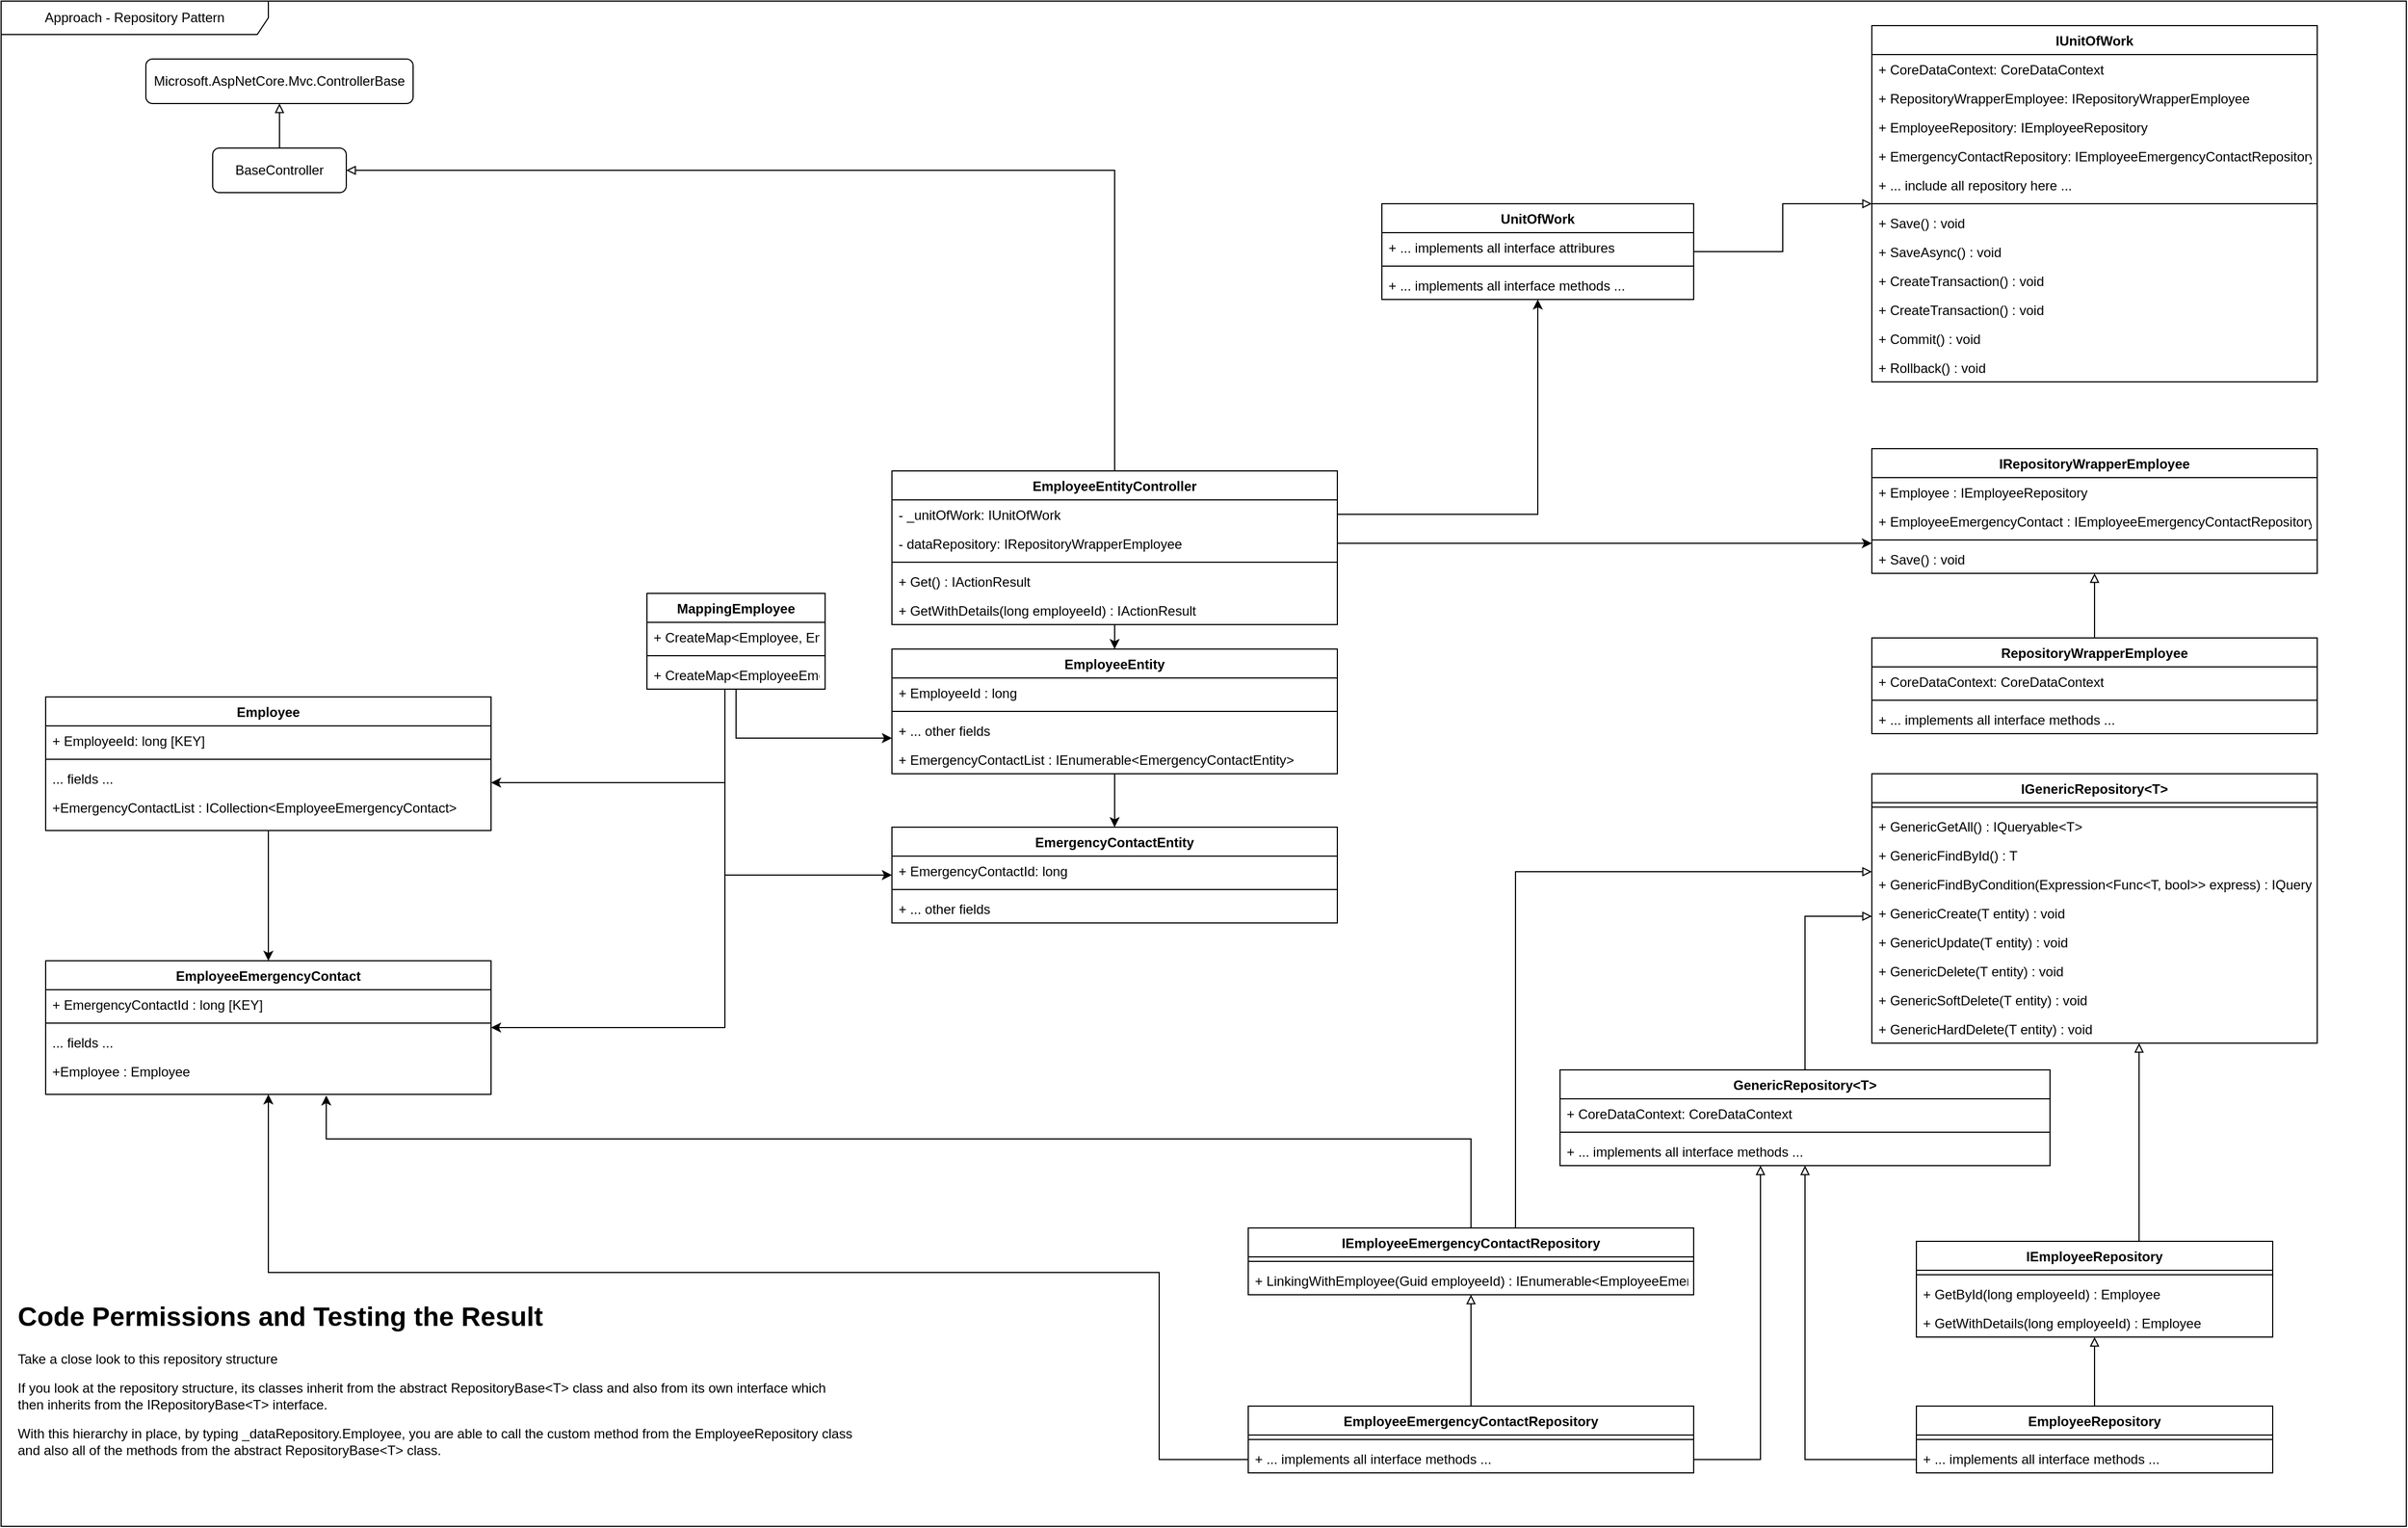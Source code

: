 <mxfile version="14.6.13" type="device"><diagram id="-xE0SpHGRFfNiGEwPOBb" name="Repository Pattern"><mxGraphModel dx="2522" dy="1664" grid="1" gridSize="10" guides="1" tooltips="1" connect="1" arrows="1" fold="1" page="1" pageScale="1" pageWidth="1100" pageHeight="850" math="0" shadow="0"><root><mxCell id="0"/><mxCell id="1" parent="0"/><mxCell id="3WTN_ZqksH0oqzCxYdkI-3" value="Approach - Repository Pattern" style="shape=umlFrame;whiteSpace=wrap;html=1;width=240;height=30;" parent="1" vertex="1"><mxGeometry x="-1080" y="-782" width="2160" height="1370" as="geometry"/></mxCell><mxCell id="3EbGwQDlA0uMmOd-HhpV-9" style="edgeStyle=orthogonalEdgeStyle;rounded=0;orthogonalLoop=1;jettySize=auto;html=1;endArrow=block;endFill=0;" parent="1" source="oPKTMJnQynJNkAVDHg13-62" target="KchHgnVLEKXtJNJPqGqU-24" edge="1"><mxGeometry relative="1" as="geometry"><mxPoint x="580" y="-170" as="sourcePoint"/><mxPoint x="760" y="-70" as="targetPoint"/><Array as="points"><mxPoint x="540" y="40"/></Array></mxGeometry></mxCell><mxCell id="3EbGwQDlA0uMmOd-HhpV-5" value="Microsoft.AspNetCore.Mvc.ControllerBase" style="rounded=1;whiteSpace=wrap;html=1;" parent="1" vertex="1"><mxGeometry x="-950" y="-730" width="240" height="40" as="geometry"/></mxCell><mxCell id="3EbGwQDlA0uMmOd-HhpV-6" value="BaseController" style="rounded=1;whiteSpace=wrap;html=1;" parent="1" vertex="1"><mxGeometry x="-890" y="-650" width="120" height="40" as="geometry"/></mxCell><mxCell id="oPKTMJnQynJNkAVDHg13-89" style="edgeStyle=orthogonalEdgeStyle;rounded=0;orthogonalLoop=1;jettySize=auto;html=1;" parent="1" source="3WTN_ZqksH0oqzCxYdkI-4" target="oPKTMJnQynJNkAVDHg13-77" edge="1"><mxGeometry relative="1" as="geometry"><Array as="points"><mxPoint x="-40" y="528"/><mxPoint x="-40" y="360"/><mxPoint x="-840" y="360"/></Array></mxGeometry></mxCell><mxCell id="3EbGwQDlA0uMmOd-HhpV-15" style="edgeStyle=orthogonalEdgeStyle;rounded=0;orthogonalLoop=1;jettySize=auto;html=1;endArrow=block;endFill=0;" parent="1" source="3WTN_ZqksH0oqzCxYdkI-4" target="oPKTMJnQynJNkAVDHg13-62" edge="1"><mxGeometry relative="1" as="geometry"><mxPoint x="470" y="-200" as="sourcePoint"/><mxPoint x="580" y="-220" as="targetPoint"/><Array as="points"><mxPoint x="500" y="528"/></Array></mxGeometry></mxCell><mxCell id="3EbGwQDlA0uMmOd-HhpV-16" style="edgeStyle=orthogonalEdgeStyle;rounded=0;orthogonalLoop=1;jettySize=auto;html=1;endArrow=block;endFill=0;" parent="1" source="oPKTMJnQynJNkAVDHg13-72" target="oPKTMJnQynJNkAVDHg13-62" edge="1"><mxGeometry relative="1" as="geometry"><mxPoint x="800" y="270" as="sourcePoint"/><mxPoint x="580" y="-130" as="targetPoint"/><Array as="points"><mxPoint x="540" y="528"/></Array></mxGeometry></mxCell><mxCell id="3EbGwQDlA0uMmOd-HhpV-20" style="edgeStyle=orthogonalEdgeStyle;rounded=0;orthogonalLoop=1;jettySize=auto;html=1;endArrow=block;endFill=0;exitX=0.5;exitY=0;exitDx=0;exitDy=0;" parent="1" source="oPKTMJnQynJNkAVDHg13-72" target="oPKTMJnQynJNkAVDHg13-55" edge="1"><mxGeometry relative="1" as="geometry"><mxPoint x="860" y="60" as="sourcePoint"/><mxPoint x="790" y="-360" as="targetPoint"/></mxGeometry></mxCell><mxCell id="3EbGwQDlA0uMmOd-HhpV-22" style="edgeStyle=orthogonalEdgeStyle;rounded=0;orthogonalLoop=1;jettySize=auto;html=1;entryX=0.5;entryY=1;entryDx=0;entryDy=0;endArrow=block;endFill=0;exitX=0.5;exitY=0;exitDx=0;exitDy=0;" parent="1" source="3EbGwQDlA0uMmOd-HhpV-6" target="3EbGwQDlA0uMmOd-HhpV-5" edge="1"><mxGeometry relative="1" as="geometry"><mxPoint x="-830" y="-480" as="sourcePoint"/><mxPoint x="-830" y="-560" as="targetPoint"/></mxGeometry></mxCell><mxCell id="3EbGwQDlA0uMmOd-HhpV-24" style="edgeStyle=orthogonalEdgeStyle;rounded=0;orthogonalLoop=1;jettySize=auto;html=1;endArrow=block;endFill=0;exitX=0.5;exitY=0;exitDx=0;exitDy=0;" parent="1" source="0wNYfh6rnIoaVzltZl9L-5" target="oPKTMJnQynJNkAVDHg13-48" edge="1"><mxGeometry relative="1" as="geometry"><mxPoint x="800" y="-560" as="sourcePoint"/></mxGeometry></mxCell><mxCell id="3EbGwQDlA0uMmOd-HhpV-28" style="edgeStyle=orthogonalEdgeStyle;rounded=0;orthogonalLoop=1;jettySize=auto;html=1;endArrow=block;endFill=0;" parent="1" source="oPKTMJnQynJNkAVDHg13-83" target="KchHgnVLEKXtJNJPqGqU-24" edge="1"><mxGeometry relative="1" as="geometry"><mxPoint x="160.0" y="70" as="sourcePoint"/><mxPoint x="430" y="-280" as="targetPoint"/><Array as="points"><mxPoint x="280"/></Array></mxGeometry></mxCell><mxCell id="3EbGwQDlA0uMmOd-HhpV-30" style="edgeStyle=orthogonalEdgeStyle;rounded=0;orthogonalLoop=1;jettySize=auto;html=1;endArrow=block;endFill=0;" parent="1" source="3WTN_ZqksH0oqzCxYdkI-4" target="oPKTMJnQynJNkAVDHg13-83" edge="1"><mxGeometry relative="1" as="geometry"><mxPoint x="390" y="280" as="sourcePoint"/><mxPoint x="160.0" y="110" as="targetPoint"/></mxGeometry></mxCell><mxCell id="oPKTMJnQynJNkAVDHg13-82" style="edgeStyle=orthogonalEdgeStyle;rounded=0;orthogonalLoop=1;jettySize=auto;html=1;" parent="1" source="oPKTMJnQynJNkAVDHg13-1" target="oPKTMJnQynJNkAVDHg13-77" edge="1"><mxGeometry relative="1" as="geometry"><Array as="points"><mxPoint x="-840" y="20"/><mxPoint x="-840" y="20"/></Array></mxGeometry></mxCell><mxCell id="oPKTMJnQynJNkAVDHg13-1" value="Employee" style="swimlane;fontStyle=1;align=center;verticalAlign=top;childLayout=stackLayout;horizontal=1;startSize=26;horizontalStack=0;resizeParent=1;resizeParentMax=0;resizeLast=0;collapsible=1;marginBottom=0;" parent="1" vertex="1"><mxGeometry x="-1040" y="-157" width="400" height="120" as="geometry"><mxRectangle x="880" y="300" width="100" height="26" as="alternateBounds"/></mxGeometry></mxCell><mxCell id="oPKTMJnQynJNkAVDHg13-2" value="+ EmployeeId: long [KEY]" style="text;strokeColor=none;fillColor=none;align=left;verticalAlign=top;spacingLeft=4;spacingRight=4;overflow=hidden;rotatable=0;points=[[0,0.5],[1,0.5]];portConstraint=eastwest;" parent="oPKTMJnQynJNkAVDHg13-1" vertex="1"><mxGeometry y="26" width="400" height="26" as="geometry"/></mxCell><mxCell id="oPKTMJnQynJNkAVDHg13-3" value="" style="line;strokeWidth=1;fillColor=none;align=left;verticalAlign=middle;spacingTop=-1;spacingLeft=3;spacingRight=3;rotatable=0;labelPosition=right;points=[];portConstraint=eastwest;" parent="oPKTMJnQynJNkAVDHg13-1" vertex="1"><mxGeometry y="52" width="400" height="8" as="geometry"/></mxCell><mxCell id="oPKTMJnQynJNkAVDHg13-4" value="... fields ..." style="text;strokeColor=none;fillColor=none;align=left;verticalAlign=top;spacingLeft=4;spacingRight=4;overflow=hidden;rotatable=0;points=[[0,0.5],[1,0.5]];portConstraint=eastwest;" parent="oPKTMJnQynJNkAVDHg13-1" vertex="1"><mxGeometry y="60" width="400" height="26" as="geometry"/></mxCell><mxCell id="oPKTMJnQynJNkAVDHg13-5" value="+EmergencyContactList : ICollection&lt;EmployeeEmergencyContact&gt;" style="text;strokeColor=none;fillColor=none;align=left;verticalAlign=top;spacingLeft=4;spacingRight=4;overflow=hidden;rotatable=0;points=[[0,0.5],[1,0.5]];portConstraint=eastwest;" parent="oPKTMJnQynJNkAVDHg13-1" vertex="1"><mxGeometry y="86" width="400" height="34" as="geometry"/></mxCell><mxCell id="oPKTMJnQynJNkAVDHg13-15" value="EmployeeEntityController" style="swimlane;fontStyle=1;align=center;verticalAlign=top;childLayout=stackLayout;horizontal=1;startSize=26;horizontalStack=0;resizeParent=1;resizeParentMax=0;resizeLast=0;collapsible=1;marginBottom=0;" parent="1" vertex="1"><mxGeometry x="-280" y="-360" width="400" height="138" as="geometry"><mxRectangle x="880" y="300" width="100" height="26" as="alternateBounds"/></mxGeometry></mxCell><mxCell id="oPKTMJnQynJNkAVDHg13-16" value="- _unitOfWork: IUnitOfWork" style="text;strokeColor=none;fillColor=none;align=left;verticalAlign=top;spacingLeft=4;spacingRight=4;overflow=hidden;rotatable=0;points=[[0,0.5],[1,0.5]];portConstraint=eastwest;" parent="oPKTMJnQynJNkAVDHg13-15" vertex="1"><mxGeometry y="26" width="400" height="26" as="geometry"/></mxCell><mxCell id="0wNYfh6rnIoaVzltZl9L-11" value="- dataRepository: IRepositoryWrapperEmployee" style="text;strokeColor=none;fillColor=none;align=left;verticalAlign=top;spacingLeft=4;spacingRight=4;overflow=hidden;rotatable=0;points=[[0,0.5],[1,0.5]];portConstraint=eastwest;" parent="oPKTMJnQynJNkAVDHg13-15" vertex="1"><mxGeometry y="52" width="400" height="26" as="geometry"/></mxCell><mxCell id="oPKTMJnQynJNkAVDHg13-17" value="" style="line;strokeWidth=1;fillColor=none;align=left;verticalAlign=middle;spacingTop=-1;spacingLeft=3;spacingRight=3;rotatable=0;labelPosition=right;points=[];portConstraint=eastwest;" parent="oPKTMJnQynJNkAVDHg13-15" vertex="1"><mxGeometry y="78" width="400" height="8" as="geometry"/></mxCell><mxCell id="oPKTMJnQynJNkAVDHg13-18" value="+ Get() : IActionResult" style="text;strokeColor=none;fillColor=none;align=left;verticalAlign=top;spacingLeft=4;spacingRight=4;overflow=hidden;rotatable=0;points=[[0,0.5],[1,0.5]];portConstraint=eastwest;" parent="oPKTMJnQynJNkAVDHg13-15" vertex="1"><mxGeometry y="86" width="400" height="26" as="geometry"/></mxCell><mxCell id="oPKTMJnQynJNkAVDHg13-19" value="+ GetWithDetails(long employeeId) : IActionResult" style="text;strokeColor=none;fillColor=none;align=left;verticalAlign=top;spacingLeft=4;spacingRight=4;overflow=hidden;rotatable=0;points=[[0,0.5],[1,0.5]];portConstraint=eastwest;" parent="oPKTMJnQynJNkAVDHg13-15" vertex="1"><mxGeometry y="112" width="400" height="26" as="geometry"/></mxCell><mxCell id="oPKTMJnQynJNkAVDHg13-23" style="edgeStyle=orthogonalEdgeStyle;rounded=0;orthogonalLoop=1;jettySize=auto;html=1;entryX=1;entryY=0.5;entryDx=0;entryDy=0;endArrow=block;endFill=0;exitX=0.5;exitY=0;exitDx=0;exitDy=0;" parent="1" source="oPKTMJnQynJNkAVDHg13-15" target="3EbGwQDlA0uMmOd-HhpV-6" edge="1"><mxGeometry relative="1" as="geometry"><mxPoint x="-840" y="-540" as="sourcePoint"/><mxPoint x="-840" y="-670" as="targetPoint"/></mxGeometry></mxCell><mxCell id="NgZm5-vNyq_lM0JzqNb0-11" style="edgeStyle=orthogonalEdgeStyle;rounded=0;orthogonalLoop=1;jettySize=auto;html=1;entryX=0.5;entryY=0;entryDx=0;entryDy=0;" parent="1" source="oPKTMJnQynJNkAVDHg13-25" target="NgZm5-vNyq_lM0JzqNb0-6" edge="1"><mxGeometry relative="1" as="geometry"/></mxCell><mxCell id="oPKTMJnQynJNkAVDHg13-25" value="EmployeeEntity" style="swimlane;fontStyle=1;align=center;verticalAlign=top;childLayout=stackLayout;horizontal=1;startSize=26;horizontalStack=0;resizeParent=1;resizeParentMax=0;resizeLast=0;collapsible=1;marginBottom=0;" parent="1" vertex="1"><mxGeometry x="-280" y="-200" width="400" height="112" as="geometry"><mxRectangle x="880" y="300" width="100" height="26" as="alternateBounds"/></mxGeometry></mxCell><mxCell id="oPKTMJnQynJNkAVDHg13-26" value="+ EmployeeId : long" style="text;strokeColor=none;fillColor=none;align=left;verticalAlign=top;spacingLeft=4;spacingRight=4;overflow=hidden;rotatable=0;points=[[0,0.5],[1,0.5]];portConstraint=eastwest;" parent="oPKTMJnQynJNkAVDHg13-25" vertex="1"><mxGeometry y="26" width="400" height="26" as="geometry"/></mxCell><mxCell id="oPKTMJnQynJNkAVDHg13-27" value="" style="line;strokeWidth=1;fillColor=none;align=left;verticalAlign=middle;spacingTop=-1;spacingLeft=3;spacingRight=3;rotatable=0;labelPosition=right;points=[];portConstraint=eastwest;" parent="oPKTMJnQynJNkAVDHg13-25" vertex="1"><mxGeometry y="52" width="400" height="8" as="geometry"/></mxCell><mxCell id="oPKTMJnQynJNkAVDHg13-28" value="+ ... other fields" style="text;strokeColor=none;fillColor=none;align=left;verticalAlign=top;spacingLeft=4;spacingRight=4;overflow=hidden;rotatable=0;points=[[0,0.5],[1,0.5]];portConstraint=eastwest;" parent="oPKTMJnQynJNkAVDHg13-25" vertex="1"><mxGeometry y="60" width="400" height="26" as="geometry"/></mxCell><mxCell id="oPKTMJnQynJNkAVDHg13-29" value="+ EmergencyContactList : IEnumerable&lt;EmergencyContactEntity&gt;" style="text;strokeColor=none;fillColor=none;align=left;verticalAlign=top;spacingLeft=4;spacingRight=4;overflow=hidden;rotatable=0;points=[[0,0.5],[1,0.5]];portConstraint=eastwest;" parent="oPKTMJnQynJNkAVDHg13-25" vertex="1"><mxGeometry y="86" width="400" height="26" as="geometry"/></mxCell><mxCell id="oPKTMJnQynJNkAVDHg13-30" style="edgeStyle=orthogonalEdgeStyle;rounded=0;orthogonalLoop=1;jettySize=auto;html=1;endArrow=classic;endFill=1;" parent="1" source="oPKTMJnQynJNkAVDHg13-15" target="oPKTMJnQynJNkAVDHg13-25" edge="1"><mxGeometry relative="1" as="geometry"><mxPoint x="-830" y="-270" as="targetPoint"/><mxPoint x="-830" y="-360" as="sourcePoint"/></mxGeometry></mxCell><mxCell id="oPKTMJnQynJNkAVDHg13-48" value="IRepositoryWrapperEmployee" style="swimlane;fontStyle=1;align=center;verticalAlign=top;childLayout=stackLayout;horizontal=1;startSize=26;horizontalStack=0;resizeParent=1;resizeParentMax=0;resizeLast=0;collapsible=1;marginBottom=0;" parent="1" vertex="1"><mxGeometry x="600" y="-380" width="400" height="112" as="geometry"><mxRectangle x="880" y="300" width="100" height="26" as="alternateBounds"/></mxGeometry></mxCell><mxCell id="oPKTMJnQynJNkAVDHg13-49" value="+ Employee : IEmployeeRepository" style="text;strokeColor=none;fillColor=none;align=left;verticalAlign=top;spacingLeft=4;spacingRight=4;overflow=hidden;rotatable=0;points=[[0,0.5],[1,0.5]];portConstraint=eastwest;" parent="oPKTMJnQynJNkAVDHg13-48" vertex="1"><mxGeometry y="26" width="400" height="26" as="geometry"/></mxCell><mxCell id="oPKTMJnQynJNkAVDHg13-51" value="+ EmployeeEmergencyContact : IEmployeeEmergencyContactRepository" style="text;strokeColor=none;fillColor=none;align=left;verticalAlign=top;spacingLeft=4;spacingRight=4;overflow=hidden;rotatable=0;points=[[0,0.5],[1,0.5]];portConstraint=eastwest;" parent="oPKTMJnQynJNkAVDHg13-48" vertex="1"><mxGeometry y="52" width="400" height="26" as="geometry"/></mxCell><mxCell id="oPKTMJnQynJNkAVDHg13-50" value="" style="line;strokeWidth=1;fillColor=none;align=left;verticalAlign=middle;spacingTop=-1;spacingLeft=3;spacingRight=3;rotatable=0;labelPosition=right;points=[];portConstraint=eastwest;" parent="oPKTMJnQynJNkAVDHg13-48" vertex="1"><mxGeometry y="78" width="400" height="8" as="geometry"/></mxCell><mxCell id="oPKTMJnQynJNkAVDHg13-52" value="+ Save() : void" style="text;strokeColor=none;fillColor=none;align=left;verticalAlign=top;spacingLeft=4;spacingRight=4;overflow=hidden;rotatable=0;points=[[0,0.5],[1,0.5]];portConstraint=eastwest;" parent="oPKTMJnQynJNkAVDHg13-48" vertex="1"><mxGeometry y="86" width="400" height="26" as="geometry"/></mxCell><mxCell id="oPKTMJnQynJNkAVDHg13-54" style="edgeStyle=orthogonalEdgeStyle;rounded=0;orthogonalLoop=1;jettySize=auto;html=1;endArrow=block;endFill=0;exitX=0.5;exitY=0;exitDx=0;exitDy=0;" parent="1" source="oPKTMJnQynJNkAVDHg13-55" target="KchHgnVLEKXtJNJPqGqU-24" edge="1"><mxGeometry relative="1" as="geometry"><mxPoint x="760" y="-210" as="sourcePoint"/><mxPoint x="330" y="-296" as="targetPoint"/><Array as="points"><mxPoint x="840" y="332"/></Array></mxGeometry></mxCell><mxCell id="oPKTMJnQynJNkAVDHg13-55" value="IEmployeeRepository" style="swimlane;fontStyle=1;align=center;verticalAlign=top;childLayout=stackLayout;horizontal=1;startSize=26;horizontalStack=0;resizeParent=1;resizeParentMax=0;resizeLast=0;collapsible=1;marginBottom=0;" parent="1" vertex="1"><mxGeometry x="640" y="332" width="320" height="86" as="geometry"><mxRectangle x="880" y="300" width="100" height="26" as="alternateBounds"/></mxGeometry></mxCell><mxCell id="oPKTMJnQynJNkAVDHg13-56" value="" style="line;strokeWidth=1;fillColor=none;align=left;verticalAlign=middle;spacingTop=-1;spacingLeft=3;spacingRight=3;rotatable=0;labelPosition=right;points=[];portConstraint=eastwest;" parent="oPKTMJnQynJNkAVDHg13-55" vertex="1"><mxGeometry y="26" width="320" height="8" as="geometry"/></mxCell><mxCell id="oPKTMJnQynJNkAVDHg13-59" value="+ GetById(long employeeId) : Employee" style="text;strokeColor=none;fillColor=none;align=left;verticalAlign=top;spacingLeft=4;spacingRight=4;overflow=hidden;rotatable=0;points=[[0,0.5],[1,0.5]];portConstraint=eastwest;" parent="oPKTMJnQynJNkAVDHg13-55" vertex="1"><mxGeometry y="34" width="320" height="26" as="geometry"/></mxCell><mxCell id="oPKTMJnQynJNkAVDHg13-61" value="+ GetWithDetails(long employeeId) : Employee" style="text;strokeColor=none;fillColor=none;align=left;verticalAlign=top;spacingLeft=4;spacingRight=4;overflow=hidden;rotatable=0;points=[[0,0.5],[1,0.5]];portConstraint=eastwest;" parent="oPKTMJnQynJNkAVDHg13-55" vertex="1"><mxGeometry y="60" width="320" height="26" as="geometry"/></mxCell><mxCell id="oPKTMJnQynJNkAVDHg13-62" value="GenericRepository&lt;T&gt;" style="swimlane;fontStyle=1;align=center;verticalAlign=top;childLayout=stackLayout;horizontal=1;startSize=26;horizontalStack=0;resizeParent=1;resizeParentMax=0;resizeLast=0;collapsible=1;marginBottom=0;" parent="1" vertex="1"><mxGeometry x="320" y="178" width="440" height="86" as="geometry"><mxRectangle x="880" y="300" width="100" height="26" as="alternateBounds"/></mxGeometry></mxCell><mxCell id="oPKTMJnQynJNkAVDHg13-64" value="+ CoreDataContext: CoreDataContext" style="text;strokeColor=none;fillColor=none;align=left;verticalAlign=top;spacingLeft=4;spacingRight=4;overflow=hidden;rotatable=0;points=[[0,0.5],[1,0.5]];portConstraint=eastwest;" parent="oPKTMJnQynJNkAVDHg13-62" vertex="1"><mxGeometry y="26" width="440" height="26" as="geometry"/></mxCell><mxCell id="oPKTMJnQynJNkAVDHg13-63" value="" style="line;strokeWidth=1;fillColor=none;align=left;verticalAlign=middle;spacingTop=-1;spacingLeft=3;spacingRight=3;rotatable=0;labelPosition=right;points=[];portConstraint=eastwest;" parent="oPKTMJnQynJNkAVDHg13-62" vertex="1"><mxGeometry y="52" width="440" height="8" as="geometry"/></mxCell><mxCell id="oPKTMJnQynJNkAVDHg13-65" value="+ ... implements all interface methods ..." style="text;strokeColor=none;fillColor=none;align=left;verticalAlign=top;spacingLeft=4;spacingRight=4;overflow=hidden;rotatable=0;points=[[0,0.5],[1,0.5]];portConstraint=eastwest;" parent="oPKTMJnQynJNkAVDHg13-62" vertex="1"><mxGeometry y="60" width="440" height="26" as="geometry"/></mxCell><mxCell id="oPKTMJnQynJNkAVDHg13-71" value="&lt;h1&gt;Code Permissions and Testing the Result&lt;/h1&gt;&lt;p&gt;Take a close look to this repository structure&lt;/p&gt;&lt;p&gt;If you look at the repository structure, its classes inherit from the abstract RepositoryBase&amp;lt;T&amp;gt; class and also from its own interface which then inherits from the IRepositoryBase&amp;lt;T&amp;gt; interface.&amp;nbsp;&lt;/p&gt;&lt;p&gt;With this hierarchy in place, by typing _dataRepository.Employee, you are able to call the custom method from the EmployeeRepository class and also all of the methods from the abstract RepositoryBase&amp;lt;T&amp;gt; class.&lt;/p&gt;" style="text;html=1;strokeColor=none;fillColor=none;spacing=5;spacingTop=-20;whiteSpace=wrap;overflow=hidden;rounded=0;" parent="1" vertex="1"><mxGeometry x="-1070" y="380" width="760" height="200" as="geometry"/></mxCell><mxCell id="oPKTMJnQynJNkAVDHg13-72" value="EmployeeRepository" style="swimlane;fontStyle=1;align=center;verticalAlign=top;childLayout=stackLayout;horizontal=1;startSize=26;horizontalStack=0;resizeParent=1;resizeParentMax=0;resizeLast=0;collapsible=1;marginBottom=0;" parent="1" vertex="1"><mxGeometry x="640" y="480" width="320" height="60" as="geometry"><mxRectangle x="880" y="300" width="100" height="26" as="alternateBounds"/></mxGeometry></mxCell><mxCell id="oPKTMJnQynJNkAVDHg13-73" value="" style="line;strokeWidth=1;fillColor=none;align=left;verticalAlign=middle;spacingTop=-1;spacingLeft=3;spacingRight=3;rotatable=0;labelPosition=right;points=[];portConstraint=eastwest;" parent="oPKTMJnQynJNkAVDHg13-72" vertex="1"><mxGeometry y="26" width="320" height="8" as="geometry"/></mxCell><mxCell id="oPKTMJnQynJNkAVDHg13-74" value="+ ... implements all interface methods ..." style="text;strokeColor=none;fillColor=none;align=left;verticalAlign=top;spacingLeft=4;spacingRight=4;overflow=hidden;rotatable=0;points=[[0,0.5],[1,0.5]];portConstraint=eastwest;" parent="oPKTMJnQynJNkAVDHg13-72" vertex="1"><mxGeometry y="34" width="320" height="26" as="geometry"/></mxCell><mxCell id="oPKTMJnQynJNkAVDHg13-77" value="EmployeeEmergencyContact" style="swimlane;fontStyle=1;align=center;verticalAlign=top;childLayout=stackLayout;horizontal=1;startSize=26;horizontalStack=0;resizeParent=1;resizeParentMax=0;resizeLast=0;collapsible=1;marginBottom=0;" parent="1" vertex="1"><mxGeometry x="-1040" y="80" width="400" height="120" as="geometry"><mxRectangle x="880" y="300" width="100" height="26" as="alternateBounds"/></mxGeometry></mxCell><mxCell id="oPKTMJnQynJNkAVDHg13-78" value="+ EmergencyContactId : long [KEY]" style="text;strokeColor=none;fillColor=none;align=left;verticalAlign=top;spacingLeft=4;spacingRight=4;overflow=hidden;rotatable=0;points=[[0,0.5],[1,0.5]];portConstraint=eastwest;" parent="oPKTMJnQynJNkAVDHg13-77" vertex="1"><mxGeometry y="26" width="400" height="26" as="geometry"/></mxCell><mxCell id="oPKTMJnQynJNkAVDHg13-79" value="" style="line;strokeWidth=1;fillColor=none;align=left;verticalAlign=middle;spacingTop=-1;spacingLeft=3;spacingRight=3;rotatable=0;labelPosition=right;points=[];portConstraint=eastwest;" parent="oPKTMJnQynJNkAVDHg13-77" vertex="1"><mxGeometry y="52" width="400" height="8" as="geometry"/></mxCell><mxCell id="oPKTMJnQynJNkAVDHg13-80" value="... fields ..." style="text;strokeColor=none;fillColor=none;align=left;verticalAlign=top;spacingLeft=4;spacingRight=4;overflow=hidden;rotatable=0;points=[[0,0.5],[1,0.5]];portConstraint=eastwest;" parent="oPKTMJnQynJNkAVDHg13-77" vertex="1"><mxGeometry y="60" width="400" height="26" as="geometry"/></mxCell><mxCell id="oPKTMJnQynJNkAVDHg13-81" value="+Employee : Employee" style="text;strokeColor=none;fillColor=none;align=left;verticalAlign=top;spacingLeft=4;spacingRight=4;overflow=hidden;rotatable=0;points=[[0,0.5],[1,0.5]];portConstraint=eastwest;" parent="oPKTMJnQynJNkAVDHg13-77" vertex="1"><mxGeometry y="86" width="400" height="34" as="geometry"/></mxCell><mxCell id="oPKTMJnQynJNkAVDHg13-88" style="edgeStyle=orthogonalEdgeStyle;rounded=0;orthogonalLoop=1;jettySize=auto;html=1;entryX=0.63;entryY=1.029;entryDx=0;entryDy=0;entryPerimeter=0;" parent="1" source="oPKTMJnQynJNkAVDHg13-83" target="oPKTMJnQynJNkAVDHg13-81" edge="1"><mxGeometry relative="1" as="geometry"><Array as="points"><mxPoint x="-788" y="240"/></Array></mxGeometry></mxCell><mxCell id="oPKTMJnQynJNkAVDHg13-83" value="IEmployeeEmergencyContactRepository" style="swimlane;fontStyle=1;align=center;verticalAlign=top;childLayout=stackLayout;horizontal=1;startSize=26;horizontalStack=0;resizeParent=1;resizeParentMax=0;resizeLast=0;collapsible=1;marginBottom=0;" parent="1" vertex="1"><mxGeometry x="40" y="320" width="400" height="60" as="geometry"><mxRectangle x="880" y="300" width="100" height="26" as="alternateBounds"/></mxGeometry></mxCell><mxCell id="oPKTMJnQynJNkAVDHg13-84" value="" style="line;strokeWidth=1;fillColor=none;align=left;verticalAlign=middle;spacingTop=-1;spacingLeft=3;spacingRight=3;rotatable=0;labelPosition=right;points=[];portConstraint=eastwest;" parent="oPKTMJnQynJNkAVDHg13-83" vertex="1"><mxGeometry y="26" width="400" height="8" as="geometry"/></mxCell><mxCell id="oPKTMJnQynJNkAVDHg13-85" value="+ LinkingWithEmployee(Guid employeeId) : IEnumerable&lt;EmployeeEmergencyContact&gt;" style="text;strokeColor=none;fillColor=none;align=left;verticalAlign=top;spacingLeft=4;spacingRight=4;overflow=hidden;rotatable=0;points=[[0,0.5],[1,0.5]];portConstraint=eastwest;" parent="oPKTMJnQynJNkAVDHg13-83" vertex="1"><mxGeometry y="34" width="400" height="26" as="geometry"/></mxCell><mxCell id="3WTN_ZqksH0oqzCxYdkI-4" value="EmployeeEmergencyContactRepository" style="swimlane;fontStyle=1;align=center;verticalAlign=top;childLayout=stackLayout;horizontal=1;startSize=26;horizontalStack=0;resizeParent=1;resizeParentMax=0;resizeLast=0;collapsible=1;marginBottom=0;" parent="1" vertex="1"><mxGeometry x="40" y="480" width="400" height="60" as="geometry"><mxRectangle x="880" y="300" width="100" height="26" as="alternateBounds"/></mxGeometry></mxCell><mxCell id="3WTN_ZqksH0oqzCxYdkI-5" value="" style="line;strokeWidth=1;fillColor=none;align=left;verticalAlign=middle;spacingTop=-1;spacingLeft=3;spacingRight=3;rotatable=0;labelPosition=right;points=[];portConstraint=eastwest;" parent="3WTN_ZqksH0oqzCxYdkI-4" vertex="1"><mxGeometry y="26" width="400" height="8" as="geometry"/></mxCell><mxCell id="0wNYfh6rnIoaVzltZl9L-10" value="+ ... implements all interface methods ..." style="text;strokeColor=none;fillColor=none;align=left;verticalAlign=top;spacingLeft=4;spacingRight=4;overflow=hidden;rotatable=0;points=[[0,0.5],[1,0.5]];portConstraint=eastwest;" parent="3WTN_ZqksH0oqzCxYdkI-4" vertex="1"><mxGeometry y="34" width="400" height="26" as="geometry"/></mxCell><mxCell id="NgZm5-vNyq_lM0JzqNb0-6" value="EmergencyContactEntity" style="swimlane;fontStyle=1;align=center;verticalAlign=top;childLayout=stackLayout;horizontal=1;startSize=26;horizontalStack=0;resizeParent=1;resizeParentMax=0;resizeLast=0;collapsible=1;marginBottom=0;" parent="1" vertex="1"><mxGeometry x="-280" y="-40" width="400" height="86" as="geometry"><mxRectangle x="880" y="300" width="100" height="26" as="alternateBounds"/></mxGeometry></mxCell><mxCell id="NgZm5-vNyq_lM0JzqNb0-7" value="+ EmergencyContactId: long" style="text;strokeColor=none;fillColor=none;align=left;verticalAlign=top;spacingLeft=4;spacingRight=4;overflow=hidden;rotatable=0;points=[[0,0.5],[1,0.5]];portConstraint=eastwest;" parent="NgZm5-vNyq_lM0JzqNb0-6" vertex="1"><mxGeometry y="26" width="400" height="26" as="geometry"/></mxCell><mxCell id="NgZm5-vNyq_lM0JzqNb0-8" value="" style="line;strokeWidth=1;fillColor=none;align=left;verticalAlign=middle;spacingTop=-1;spacingLeft=3;spacingRight=3;rotatable=0;labelPosition=right;points=[];portConstraint=eastwest;" parent="NgZm5-vNyq_lM0JzqNb0-6" vertex="1"><mxGeometry y="52" width="400" height="8" as="geometry"/></mxCell><mxCell id="NgZm5-vNyq_lM0JzqNb0-9" value="+ ... other fields" style="text;strokeColor=none;fillColor=none;align=left;verticalAlign=top;spacingLeft=4;spacingRight=4;overflow=hidden;rotatable=0;points=[[0,0.5],[1,0.5]];portConstraint=eastwest;" parent="NgZm5-vNyq_lM0JzqNb0-6" vertex="1"><mxGeometry y="60" width="400" height="26" as="geometry"/></mxCell><mxCell id="NgZm5-vNyq_lM0JzqNb0-16" style="edgeStyle=orthogonalEdgeStyle;rounded=0;orthogonalLoop=1;jettySize=auto;html=1;" parent="1" source="NgZm5-vNyq_lM0JzqNb0-12" target="oPKTMJnQynJNkAVDHg13-1" edge="1"><mxGeometry relative="1" as="geometry"><mxPoint x="-580" y="-190" as="targetPoint"/><Array as="points"><mxPoint x="-430" y="-80"/></Array></mxGeometry></mxCell><mxCell id="NgZm5-vNyq_lM0JzqNb0-12" value="MappingEmployee" style="swimlane;fontStyle=1;align=center;verticalAlign=top;childLayout=stackLayout;horizontal=1;startSize=26;horizontalStack=0;resizeParent=1;resizeParentMax=0;resizeLast=0;collapsible=1;marginBottom=0;" parent="1" vertex="1"><mxGeometry x="-500" y="-250" width="160" height="86" as="geometry"><mxRectangle x="880" y="300" width="100" height="26" as="alternateBounds"/></mxGeometry></mxCell><mxCell id="NgZm5-vNyq_lM0JzqNb0-13" value="+ CreateMap&lt;Employee, EmployeeEntity&gt;" style="text;strokeColor=none;fillColor=none;align=left;verticalAlign=top;spacingLeft=4;spacingRight=4;overflow=hidden;rotatable=0;points=[[0,0.5],[1,0.5]];portConstraint=eastwest;" parent="NgZm5-vNyq_lM0JzqNb0-12" vertex="1"><mxGeometry y="26" width="160" height="26" as="geometry"/></mxCell><mxCell id="NgZm5-vNyq_lM0JzqNb0-14" value="" style="line;strokeWidth=1;fillColor=none;align=left;verticalAlign=middle;spacingTop=-1;spacingLeft=3;spacingRight=3;rotatable=0;labelPosition=right;points=[];portConstraint=eastwest;" parent="NgZm5-vNyq_lM0JzqNb0-12" vertex="1"><mxGeometry y="52" width="160" height="8" as="geometry"/></mxCell><mxCell id="NgZm5-vNyq_lM0JzqNb0-15" value="+ CreateMap&lt;EmployeeEmergencyContact, EmergencyContactEntity&gt;" style="text;strokeColor=none;fillColor=none;align=left;verticalAlign=top;spacingLeft=4;spacingRight=4;overflow=hidden;rotatable=0;points=[[0,0.5],[1,0.5]];portConstraint=eastwest;" parent="NgZm5-vNyq_lM0JzqNb0-12" vertex="1"><mxGeometry y="60" width="160" height="26" as="geometry"/></mxCell><mxCell id="NgZm5-vNyq_lM0JzqNb0-17" style="edgeStyle=orthogonalEdgeStyle;rounded=0;orthogonalLoop=1;jettySize=auto;html=1;" parent="1" source="NgZm5-vNyq_lM0JzqNb0-12" target="oPKTMJnQynJNkAVDHg13-25" edge="1"><mxGeometry relative="1" as="geometry"><Array as="points"><mxPoint x="-420" y="-120"/></Array></mxGeometry></mxCell><mxCell id="NgZm5-vNyq_lM0JzqNb0-18" style="edgeStyle=orthogonalEdgeStyle;rounded=0;orthogonalLoop=1;jettySize=auto;html=1;" parent="1" source="NgZm5-vNyq_lM0JzqNb0-12" target="oPKTMJnQynJNkAVDHg13-77" edge="1"><mxGeometry relative="1" as="geometry"><mxPoint x="-580" y="-130" as="targetPoint"/><Array as="points"><mxPoint x="-430" y="140"/></Array></mxGeometry></mxCell><mxCell id="NgZm5-vNyq_lM0JzqNb0-19" style="edgeStyle=orthogonalEdgeStyle;rounded=0;orthogonalLoop=1;jettySize=auto;html=1;" parent="1" source="NgZm5-vNyq_lM0JzqNb0-15" target="NgZm5-vNyq_lM0JzqNb0-6" edge="1"><mxGeometry relative="1" as="geometry"><Array as="points"><mxPoint x="-430" y="3"/></Array></mxGeometry></mxCell><mxCell id="0wNYfh6rnIoaVzltZl9L-5" value="RepositoryWrapperEmployee" style="swimlane;fontStyle=1;align=center;verticalAlign=top;childLayout=stackLayout;horizontal=1;startSize=26;horizontalStack=0;resizeParent=1;resizeParentMax=0;resizeLast=0;collapsible=1;marginBottom=0;" parent="1" vertex="1"><mxGeometry x="600" y="-210" width="400" height="86" as="geometry"><mxRectangle x="880" y="300" width="100" height="26" as="alternateBounds"/></mxGeometry></mxCell><mxCell id="0wNYfh6rnIoaVzltZl9L-6" value="+ CoreDataContext: CoreDataContext" style="text;strokeColor=none;fillColor=none;align=left;verticalAlign=top;spacingLeft=4;spacingRight=4;overflow=hidden;rotatable=0;points=[[0,0.5],[1,0.5]];portConstraint=eastwest;" parent="0wNYfh6rnIoaVzltZl9L-5" vertex="1"><mxGeometry y="26" width="400" height="26" as="geometry"/></mxCell><mxCell id="0wNYfh6rnIoaVzltZl9L-8" value="" style="line;strokeWidth=1;fillColor=none;align=left;verticalAlign=middle;spacingTop=-1;spacingLeft=3;spacingRight=3;rotatable=0;labelPosition=right;points=[];portConstraint=eastwest;" parent="0wNYfh6rnIoaVzltZl9L-5" vertex="1"><mxGeometry y="52" width="400" height="8" as="geometry"/></mxCell><mxCell id="0wNYfh6rnIoaVzltZl9L-9" value="+ ... implements all interface methods ..." style="text;strokeColor=none;fillColor=none;align=left;verticalAlign=top;spacingLeft=4;spacingRight=4;overflow=hidden;rotatable=0;points=[[0,0.5],[1,0.5]];portConstraint=eastwest;" parent="0wNYfh6rnIoaVzltZl9L-5" vertex="1"><mxGeometry y="60" width="400" height="26" as="geometry"/></mxCell><mxCell id="KchHgnVLEKXtJNJPqGqU-1" style="edgeStyle=orthogonalEdgeStyle;rounded=0;orthogonalLoop=1;jettySize=auto;html=1;" edge="1" parent="1" source="0wNYfh6rnIoaVzltZl9L-11" target="oPKTMJnQynJNkAVDHg13-48"><mxGeometry relative="1" as="geometry"><Array as="points"><mxPoint x="260" y="-295"/><mxPoint x="260" y="-295"/></Array></mxGeometry></mxCell><mxCell id="KchHgnVLEKXtJNJPqGqU-2" value="IUnitOfWork" style="swimlane;fontStyle=1;align=center;verticalAlign=top;childLayout=stackLayout;horizontal=1;startSize=26;horizontalStack=0;resizeParent=1;resizeParentMax=0;resizeLast=0;collapsible=1;marginBottom=0;" vertex="1" parent="1"><mxGeometry x="600" y="-760" width="400" height="320" as="geometry"><mxRectangle x="880" y="300" width="100" height="26" as="alternateBounds"/></mxGeometry></mxCell><mxCell id="KchHgnVLEKXtJNJPqGqU-7" value="+ CoreDataContext: CoreDataContext" style="text;strokeColor=none;fillColor=none;align=left;verticalAlign=top;spacingLeft=4;spacingRight=4;overflow=hidden;rotatable=0;points=[[0,0.5],[1,0.5]];portConstraint=eastwest;" vertex="1" parent="KchHgnVLEKXtJNJPqGqU-2"><mxGeometry y="26" width="400" height="26" as="geometry"/></mxCell><mxCell id="KchHgnVLEKXtJNJPqGqU-3" value="+ RepositoryWrapperEmployee: IRepositoryWrapperEmployee" style="text;strokeColor=none;fillColor=none;align=left;verticalAlign=top;spacingLeft=4;spacingRight=4;overflow=hidden;rotatable=0;points=[[0,0.5],[1,0.5]];portConstraint=eastwest;" vertex="1" parent="KchHgnVLEKXtJNJPqGqU-2"><mxGeometry y="52" width="400" height="26" as="geometry"/></mxCell><mxCell id="KchHgnVLEKXtJNJPqGqU-8" value="+ EmployeeRepository: IEmployeeRepository" style="text;strokeColor=none;fillColor=none;align=left;verticalAlign=top;spacingLeft=4;spacingRight=4;overflow=hidden;rotatable=0;points=[[0,0.5],[1,0.5]];portConstraint=eastwest;" vertex="1" parent="KchHgnVLEKXtJNJPqGqU-2"><mxGeometry y="78" width="400" height="26" as="geometry"/></mxCell><mxCell id="KchHgnVLEKXtJNJPqGqU-4" value="+ EmergencyContactRepository: IEmployeeEmergencyContactRepository" style="text;strokeColor=none;fillColor=none;align=left;verticalAlign=top;spacingLeft=4;spacingRight=4;overflow=hidden;rotatable=0;points=[[0,0.5],[1,0.5]];portConstraint=eastwest;" vertex="1" parent="KchHgnVLEKXtJNJPqGqU-2"><mxGeometry y="104" width="400" height="26" as="geometry"/></mxCell><mxCell id="KchHgnVLEKXtJNJPqGqU-44" value="+ ... include all repository here ..." style="text;strokeColor=none;fillColor=none;align=left;verticalAlign=top;spacingLeft=4;spacingRight=4;overflow=hidden;rotatable=0;points=[[0,0.5],[1,0.5]];portConstraint=eastwest;" vertex="1" parent="KchHgnVLEKXtJNJPqGqU-2"><mxGeometry y="130" width="400" height="26" as="geometry"/></mxCell><mxCell id="KchHgnVLEKXtJNJPqGqU-5" value="" style="line;strokeWidth=1;fillColor=none;align=left;verticalAlign=middle;spacingTop=-1;spacingLeft=3;spacingRight=3;rotatable=0;labelPosition=right;points=[];portConstraint=eastwest;" vertex="1" parent="KchHgnVLEKXtJNJPqGqU-2"><mxGeometry y="156" width="400" height="8" as="geometry"/></mxCell><mxCell id="KchHgnVLEKXtJNJPqGqU-6" value="+ Save() : void" style="text;strokeColor=none;fillColor=none;align=left;verticalAlign=top;spacingLeft=4;spacingRight=4;overflow=hidden;rotatable=0;points=[[0,0.5],[1,0.5]];portConstraint=eastwest;" vertex="1" parent="KchHgnVLEKXtJNJPqGqU-2"><mxGeometry y="164" width="400" height="26" as="geometry"/></mxCell><mxCell id="KchHgnVLEKXtJNJPqGqU-9" value="+ SaveAsync() : void" style="text;strokeColor=none;fillColor=none;align=left;verticalAlign=top;spacingLeft=4;spacingRight=4;overflow=hidden;rotatable=0;points=[[0,0.5],[1,0.5]];portConstraint=eastwest;" vertex="1" parent="KchHgnVLEKXtJNJPqGqU-2"><mxGeometry y="190" width="400" height="26" as="geometry"/></mxCell><mxCell id="KchHgnVLEKXtJNJPqGqU-10" value="+ CreateTransaction() : void" style="text;strokeColor=none;fillColor=none;align=left;verticalAlign=top;spacingLeft=4;spacingRight=4;overflow=hidden;rotatable=0;points=[[0,0.5],[1,0.5]];portConstraint=eastwest;" vertex="1" parent="KchHgnVLEKXtJNJPqGqU-2"><mxGeometry y="216" width="400" height="26" as="geometry"/></mxCell><mxCell id="KchHgnVLEKXtJNJPqGqU-11" value="+ CreateTransaction() : void" style="text;strokeColor=none;fillColor=none;align=left;verticalAlign=top;spacingLeft=4;spacingRight=4;overflow=hidden;rotatable=0;points=[[0,0.5],[1,0.5]];portConstraint=eastwest;" vertex="1" parent="KchHgnVLEKXtJNJPqGqU-2"><mxGeometry y="242" width="400" height="26" as="geometry"/></mxCell><mxCell id="KchHgnVLEKXtJNJPqGqU-12" value="+ Commit() : void" style="text;strokeColor=none;fillColor=none;align=left;verticalAlign=top;spacingLeft=4;spacingRight=4;overflow=hidden;rotatable=0;points=[[0,0.5],[1,0.5]];portConstraint=eastwest;" vertex="1" parent="KchHgnVLEKXtJNJPqGqU-2"><mxGeometry y="268" width="400" height="26" as="geometry"/></mxCell><mxCell id="KchHgnVLEKXtJNJPqGqU-13" value="+ Rollback() : void" style="text;strokeColor=none;fillColor=none;align=left;verticalAlign=top;spacingLeft=4;spacingRight=4;overflow=hidden;rotatable=0;points=[[0,0.5],[1,0.5]];portConstraint=eastwest;" vertex="1" parent="KchHgnVLEKXtJNJPqGqU-2"><mxGeometry y="294" width="400" height="26" as="geometry"/></mxCell><mxCell id="KchHgnVLEKXtJNJPqGqU-24" value="IGenericRepository&lt;T&gt;" style="swimlane;fontStyle=1;align=center;verticalAlign=top;childLayout=stackLayout;horizontal=1;startSize=26;horizontalStack=0;resizeParent=1;resizeParentMax=0;resizeLast=0;collapsible=1;marginBottom=0;" vertex="1" parent="1"><mxGeometry x="600" y="-88" width="400" height="242" as="geometry"><mxRectangle x="880" y="300" width="100" height="26" as="alternateBounds"/></mxGeometry></mxCell><mxCell id="KchHgnVLEKXtJNJPqGqU-25" value="" style="line;strokeWidth=1;fillColor=none;align=left;verticalAlign=middle;spacingTop=-1;spacingLeft=3;spacingRight=3;rotatable=0;labelPosition=right;points=[];portConstraint=eastwest;" vertex="1" parent="KchHgnVLEKXtJNJPqGqU-24"><mxGeometry y="26" width="400" height="8" as="geometry"/></mxCell><mxCell id="KchHgnVLEKXtJNJPqGqU-26" value="+ GenericGetAll() : IQueryable&lt;T&gt;" style="text;strokeColor=none;fillColor=none;align=left;verticalAlign=top;spacingLeft=4;spacingRight=4;overflow=hidden;rotatable=0;points=[[0,0.5],[1,0.5]];portConstraint=eastwest;" vertex="1" parent="KchHgnVLEKXtJNJPqGqU-24"><mxGeometry y="34" width="400" height="26" as="geometry"/></mxCell><mxCell id="KchHgnVLEKXtJNJPqGqU-27" value="+ GenericFindById() : T" style="text;strokeColor=none;fillColor=none;align=left;verticalAlign=top;spacingLeft=4;spacingRight=4;overflow=hidden;rotatable=0;points=[[0,0.5],[1,0.5]];portConstraint=eastwest;" vertex="1" parent="KchHgnVLEKXtJNJPqGqU-24"><mxGeometry y="60" width="400" height="26" as="geometry"/></mxCell><mxCell id="KchHgnVLEKXtJNJPqGqU-28" value="+ GenericFindByCondition(Expression&lt;Func&lt;T, bool&gt;&gt; express) : IQueryable&lt;T&gt;" style="text;strokeColor=none;fillColor=none;align=left;verticalAlign=top;spacingLeft=4;spacingRight=4;overflow=hidden;rotatable=0;points=[[0,0.5],[1,0.5]];portConstraint=eastwest;" vertex="1" parent="KchHgnVLEKXtJNJPqGqU-24"><mxGeometry y="86" width="400" height="26" as="geometry"/></mxCell><mxCell id="KchHgnVLEKXtJNJPqGqU-29" value="+ GenericCreate(T entity) : void" style="text;strokeColor=none;fillColor=none;align=left;verticalAlign=top;spacingLeft=4;spacingRight=4;overflow=hidden;rotatable=0;points=[[0,0.5],[1,0.5]];portConstraint=eastwest;" vertex="1" parent="KchHgnVLEKXtJNJPqGqU-24"><mxGeometry y="112" width="400" height="26" as="geometry"/></mxCell><mxCell id="KchHgnVLEKXtJNJPqGqU-30" value="+ GenericUpdate(T entity) : void" style="text;strokeColor=none;fillColor=none;align=left;verticalAlign=top;spacingLeft=4;spacingRight=4;overflow=hidden;rotatable=0;points=[[0,0.5],[1,0.5]];portConstraint=eastwest;" vertex="1" parent="KchHgnVLEKXtJNJPqGqU-24"><mxGeometry y="138" width="400" height="26" as="geometry"/></mxCell><mxCell id="KchHgnVLEKXtJNJPqGqU-31" value="+ GenericDelete(T entity) : void" style="text;strokeColor=none;fillColor=none;align=left;verticalAlign=top;spacingLeft=4;spacingRight=4;overflow=hidden;rotatable=0;points=[[0,0.5],[1,0.5]];portConstraint=eastwest;" vertex="1" parent="KchHgnVLEKXtJNJPqGqU-24"><mxGeometry y="164" width="400" height="26" as="geometry"/></mxCell><mxCell id="KchHgnVLEKXtJNJPqGqU-32" value="+ GenericSoftDelete(T entity) : void" style="text;strokeColor=none;fillColor=none;align=left;verticalAlign=top;spacingLeft=4;spacingRight=4;overflow=hidden;rotatable=0;points=[[0,0.5],[1,0.5]];portConstraint=eastwest;" vertex="1" parent="KchHgnVLEKXtJNJPqGqU-24"><mxGeometry y="190" width="400" height="26" as="geometry"/></mxCell><mxCell id="KchHgnVLEKXtJNJPqGqU-33" value="+ GenericHardDelete(T entity) : void" style="text;strokeColor=none;fillColor=none;align=left;verticalAlign=top;spacingLeft=4;spacingRight=4;overflow=hidden;rotatable=0;points=[[0,0.5],[1,0.5]];portConstraint=eastwest;" vertex="1" parent="KchHgnVLEKXtJNJPqGqU-24"><mxGeometry y="216" width="400" height="26" as="geometry"/></mxCell><mxCell id="KchHgnVLEKXtJNJPqGqU-38" value="UnitOfWork" style="swimlane;fontStyle=1;align=center;verticalAlign=top;childLayout=stackLayout;horizontal=1;startSize=26;horizontalStack=0;resizeParent=1;resizeParentMax=0;resizeLast=0;collapsible=1;marginBottom=0;" vertex="1" parent="1"><mxGeometry x="160" y="-600" width="280" height="86" as="geometry"><mxRectangle x="880" y="300" width="100" height="26" as="alternateBounds"/></mxGeometry></mxCell><mxCell id="KchHgnVLEKXtJNJPqGqU-42" value="+ ... implements all interface attribures" style="text;strokeColor=none;fillColor=none;align=left;verticalAlign=top;spacingLeft=4;spacingRight=4;overflow=hidden;rotatable=0;points=[[0,0.5],[1,0.5]];portConstraint=eastwest;" vertex="1" parent="KchHgnVLEKXtJNJPqGqU-38"><mxGeometry y="26" width="280" height="26" as="geometry"/></mxCell><mxCell id="KchHgnVLEKXtJNJPqGqU-39" value="" style="line;strokeWidth=1;fillColor=none;align=left;verticalAlign=middle;spacingTop=-1;spacingLeft=3;spacingRight=3;rotatable=0;labelPosition=right;points=[];portConstraint=eastwest;" vertex="1" parent="KchHgnVLEKXtJNJPqGqU-38"><mxGeometry y="52" width="280" height="8" as="geometry"/></mxCell><mxCell id="KchHgnVLEKXtJNJPqGqU-40" value="+ ... implements all interface methods ..." style="text;strokeColor=none;fillColor=none;align=left;verticalAlign=top;spacingLeft=4;spacingRight=4;overflow=hidden;rotatable=0;points=[[0,0.5],[1,0.5]];portConstraint=eastwest;" vertex="1" parent="KchHgnVLEKXtJNJPqGqU-38"><mxGeometry y="60" width="280" height="26" as="geometry"/></mxCell><mxCell id="KchHgnVLEKXtJNJPqGqU-43" style="edgeStyle=orthogonalEdgeStyle;rounded=0;orthogonalLoop=1;jettySize=auto;html=1;endArrow=block;endFill=0;" edge="1" parent="1" source="KchHgnVLEKXtJNJPqGqU-38" target="KchHgnVLEKXtJNJPqGqU-2"><mxGeometry relative="1" as="geometry"><mxPoint x="810" y="-200" as="sourcePoint"/><mxPoint x="810" y="-258" as="targetPoint"/></mxGeometry></mxCell><mxCell id="KchHgnVLEKXtJNJPqGqU-45" style="edgeStyle=orthogonalEdgeStyle;rounded=0;orthogonalLoop=1;jettySize=auto;html=1;" edge="1" parent="1" source="oPKTMJnQynJNkAVDHg13-16" target="KchHgnVLEKXtJNJPqGqU-38"><mxGeometry relative="1" as="geometry"/></mxCell></root></mxGraphModel></diagram></mxfile>